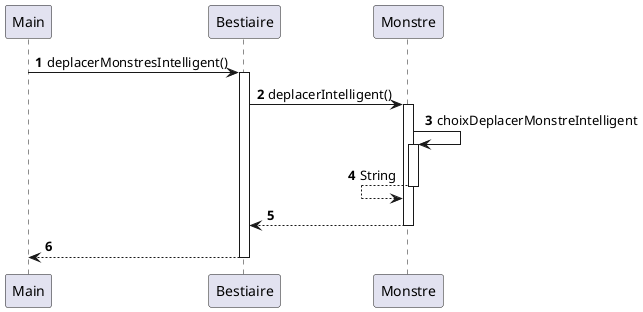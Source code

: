 @startuml
'https://plantuml.com/sequence-diagram

autonumber

Main -> Bestiaire : deplacerMonstresIntelligent()
activate Bestiaire

Bestiaire -> Monstre : deplacerIntelligent()

activate Monstre

Monstre -> Monstre : choixDeplacerMonstreIntelligent
activate Monstre

Monstre <-- Monstre: String
deactivate Monstre

Bestiaire <-- Monstre
deactivate Monstre

Main <-- Bestiaire

deactivate Bestiaire

@enduml